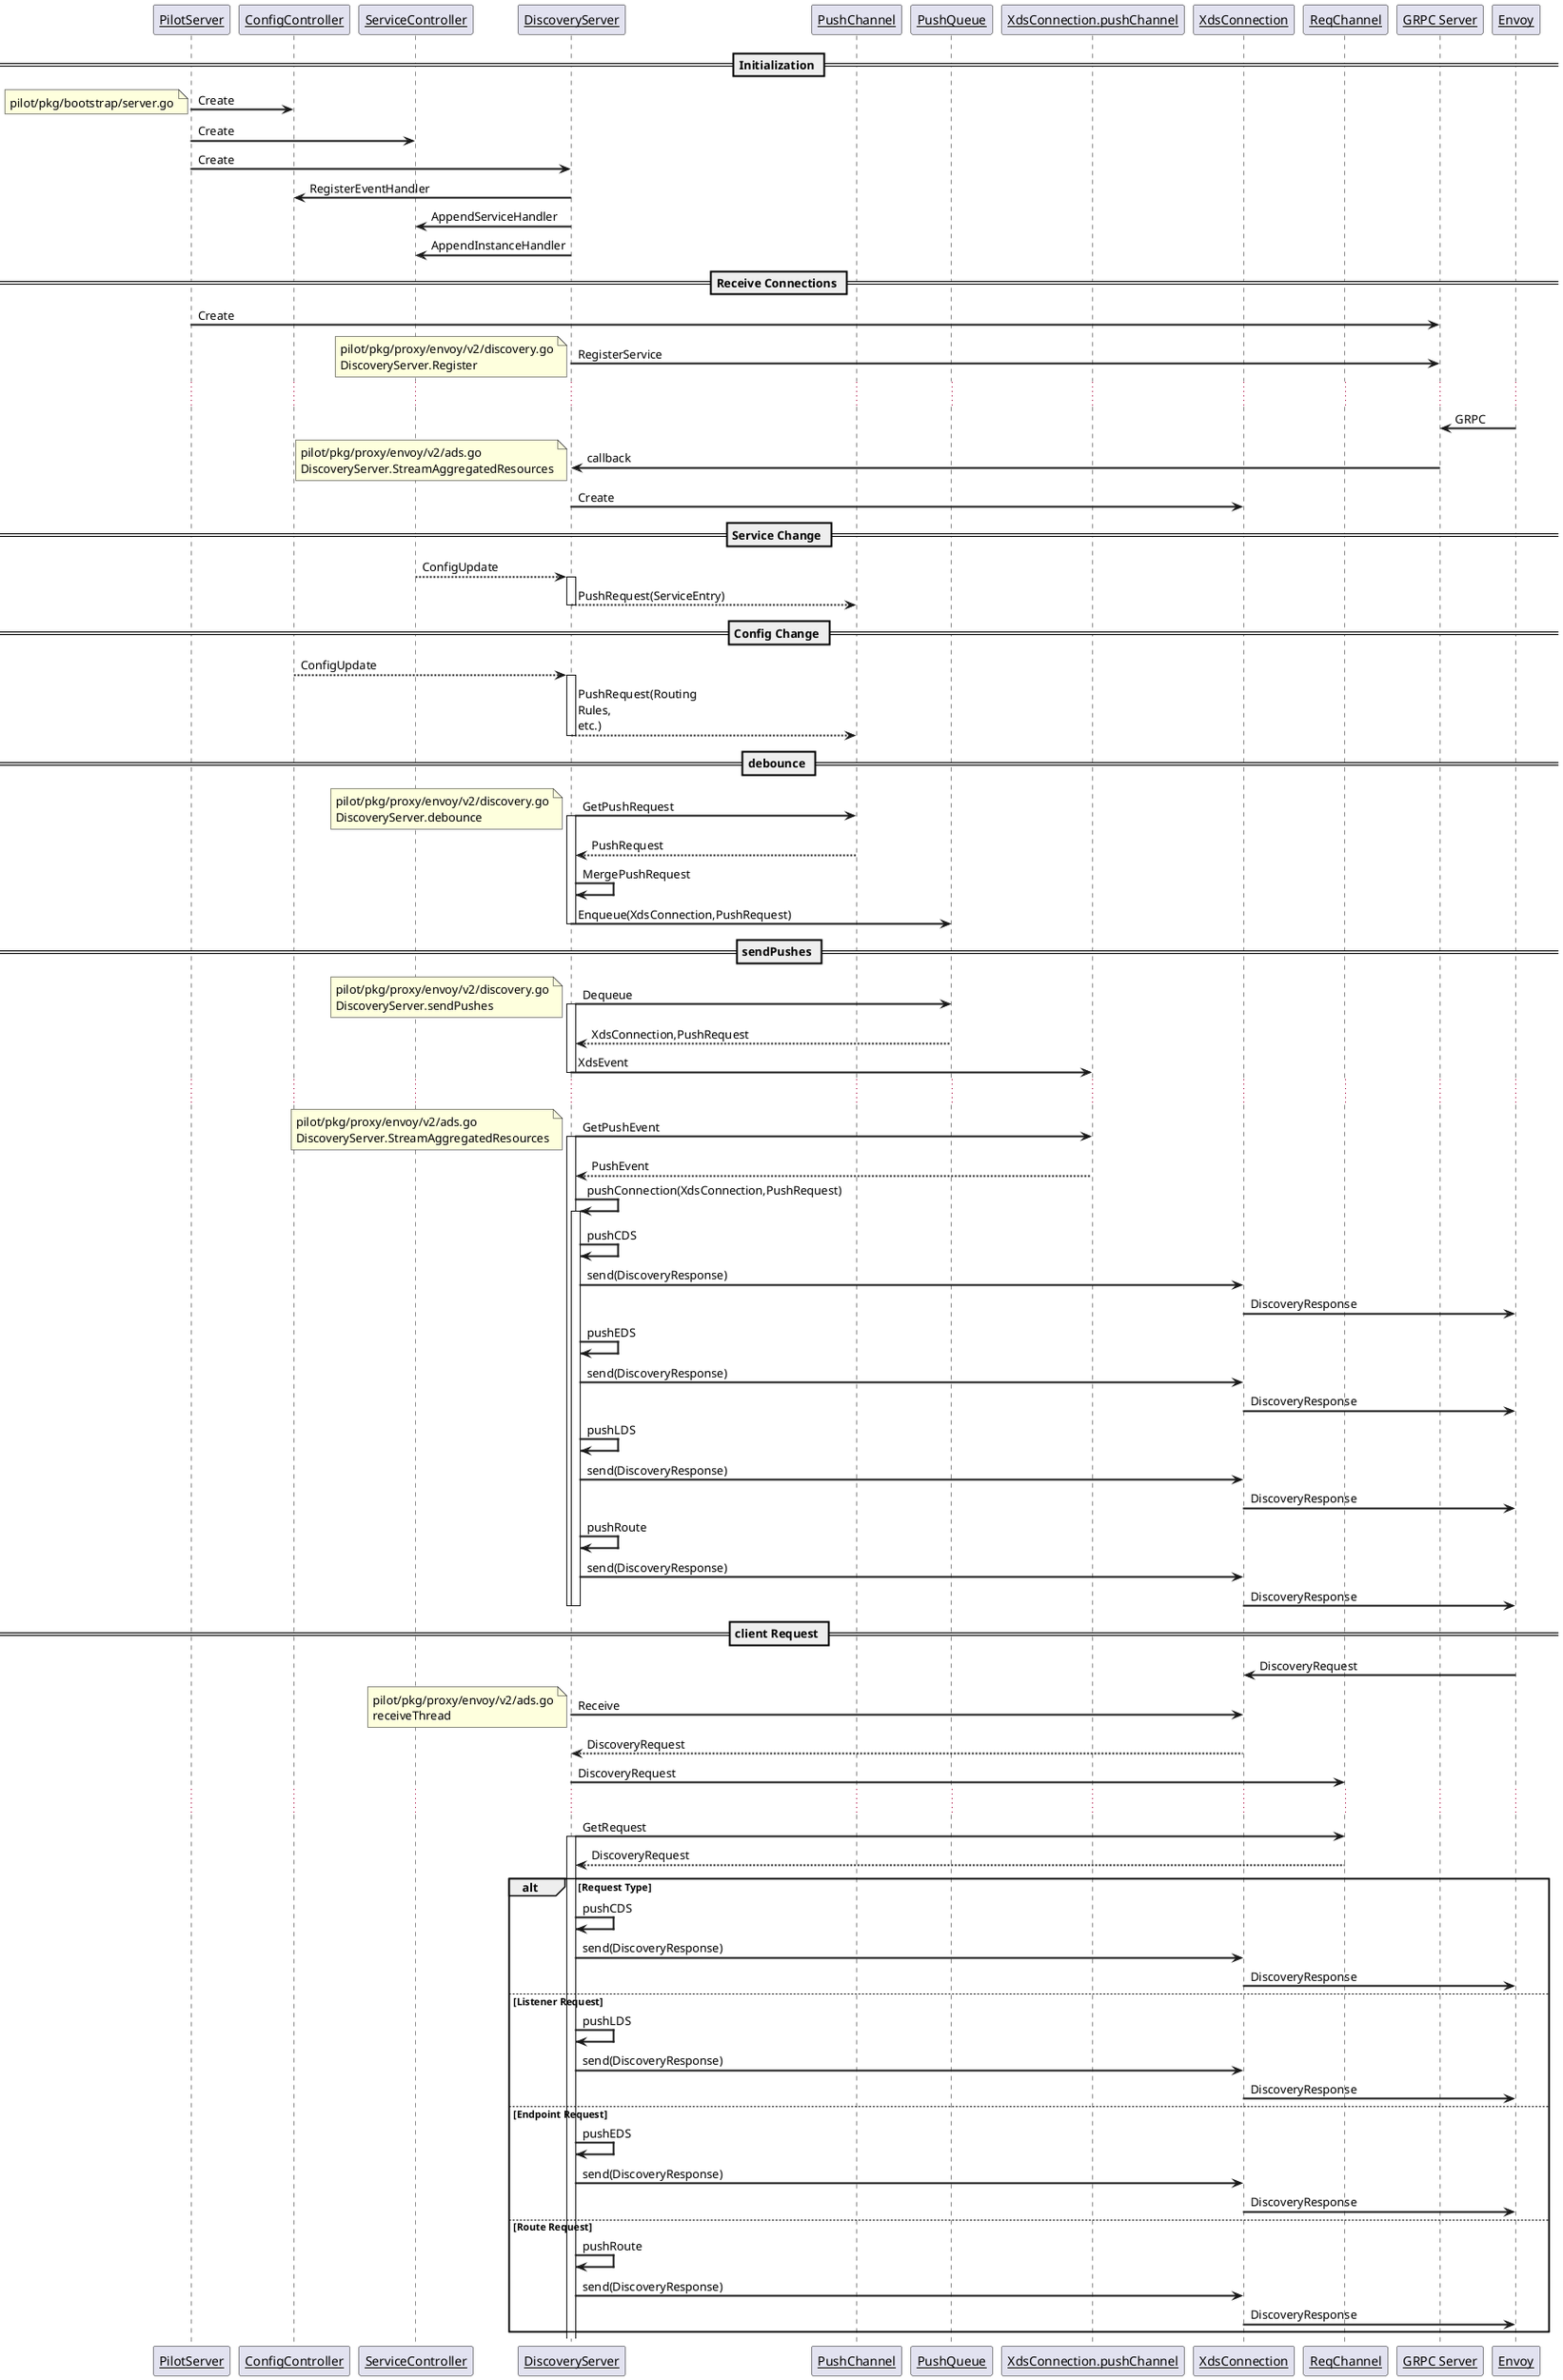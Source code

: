 @startuml pilot-discovery-sequence
skinparam sequenceArrowThickness 2
skinparam maxmessagesize 60
skinparam sequenceParticipant underline

participant PilotServer order 1
participant ConfigController order 2
participant ServiceController order 3
participant DiscoveryServer order 4
participant PushChannel order 5
participant PushQueue order 6
participant XdsConnection.pushChannel order 7
participant XdsConnection order 8
participant ReqChannel order 9
participant "GRPC Server" order 10
participant Envoy order 11

== Initialization ==

PilotServer -> ConfigController: Create
note left
pilot/pkg/bootstrap/server.go
end note
PilotServer -> ServiceController: Create
PilotServer -> DiscoveryServer: Create

DiscoveryServer -> ConfigController: RegisterEventHandler
DiscoveryServer -> ServiceController: AppendServiceHandler
DiscoveryServer -> ServiceController: AppendInstanceHandler

== Receive Connections ==

PilotServer -> "GRPC Server": Create
DiscoveryServer -> "GRPC Server": RegisterService
note left
pilot/pkg/proxy/envoy/v2/discovery.go
DiscoveryServer.Register
end note

...

Envoy -> "GRPC Server": GRPC
"GRPC Server" -> DiscoveryServer: callback
note left
pilot/pkg/proxy/envoy/v2/ads.go
DiscoveryServer.StreamAggregatedResources
end note

DiscoveryServer -> XdsConnection: Create

== Service Change ==

ServiceController --> DiscoveryServer: ConfigUpdate
activate DiscoveryServer
DiscoveryServer --> PushChannel: PushRequest(ServiceEntry)
deactivate DiscoveryServer

== Config Change ==

ConfigController --> DiscoveryServer: ConfigUpdate
activate DiscoveryServer
DiscoveryServer --> PushChannel: PushRequest(Routing Rules, etc.)
deactivate DiscoveryServer

== debounce ==

DiscoveryServer -> PushChannel: GetPushRequest
note left
pilot/pkg/proxy/envoy/v2/discovery.go
DiscoveryServer.debounce
end note
activate DiscoveryServer
return PushRequest

DiscoveryServer -> DiscoveryServer: MergePushRequest
DiscoveryServer -> PushQueue: Enqueue(XdsConnection,PushRequest)
deactivate DiscoveryServer

== sendPushes ==

DiscoveryServer -> PushQueue: Dequeue
note left
pilot/pkg/proxy/envoy/v2/discovery.go
DiscoveryServer.sendPushes
end note
activate DiscoveryServer
return XdsConnection,PushRequest

DiscoveryServer -> XdsConnection.pushChannel: XdsEvent
deactivate DiscoveryServer

...

DiscoveryServer -> XdsConnection.pushChannel: GetPushEvent
note left
pilot/pkg/proxy/envoy/v2/ads.go
DiscoveryServer.StreamAggregatedResources
end note
activate DiscoveryServer
return PushEvent

DiscoveryServer -> DiscoveryServer: pushConnection(XdsConnection,PushRequest)
activate DiscoveryServer

DiscoveryServer -> DiscoveryServer: pushCDS
DiscoveryServer -> XdsConnection: send(DiscoveryResponse)
XdsConnection -> Envoy: DiscoveryResponse

DiscoveryServer -> DiscoveryServer: pushEDS
DiscoveryServer -> XdsConnection: send(DiscoveryResponse)
XdsConnection -> Envoy: DiscoveryResponse

DiscoveryServer -> DiscoveryServer: pushLDS
DiscoveryServer -> XdsConnection: send(DiscoveryResponse)
XdsConnection -> Envoy: DiscoveryResponse

DiscoveryServer -> DiscoveryServer: pushRoute
DiscoveryServer -> XdsConnection: send(DiscoveryResponse)
XdsConnection -> Envoy: DiscoveryResponse

deactivate DiscoveryServer
deactivate DiscoveryServer

== client Request ==

Envoy -> XdsConnection: DiscoveryRequest
DiscoveryServer -> XdsConnection: Receive
note left
pilot/pkg/proxy/envoy/v2/ads.go
receiveThread
end note
return DiscoveryRequest
DiscoveryServer -> ReqChannel: DiscoveryRequest

...

DiscoveryServer -> ReqChannel: GetRequest
activate DiscoveryServer
return DiscoveryRequest

alt Request Type

	DiscoveryServer -> DiscoveryServer: pushCDS
	DiscoveryServer -> XdsConnection: send(DiscoveryResponse)
	XdsConnection -> Envoy: DiscoveryResponse

else Listener Request

	DiscoveryServer -> DiscoveryServer: pushLDS
	DiscoveryServer -> XdsConnection: send(DiscoveryResponse)
	XdsConnection -> Envoy: DiscoveryResponse

else Endpoint Request

	DiscoveryServer -> DiscoveryServer: pushEDS
	DiscoveryServer -> XdsConnection: send(DiscoveryResponse)
	XdsConnection -> Envoy: DiscoveryResponse

else Route Request

	DiscoveryServer -> DiscoveryServer: pushRoute
	DiscoveryServer -> XdsConnection: send(DiscoveryResponse)
	XdsConnection -> Envoy: DiscoveryResponse

end
@enduml

